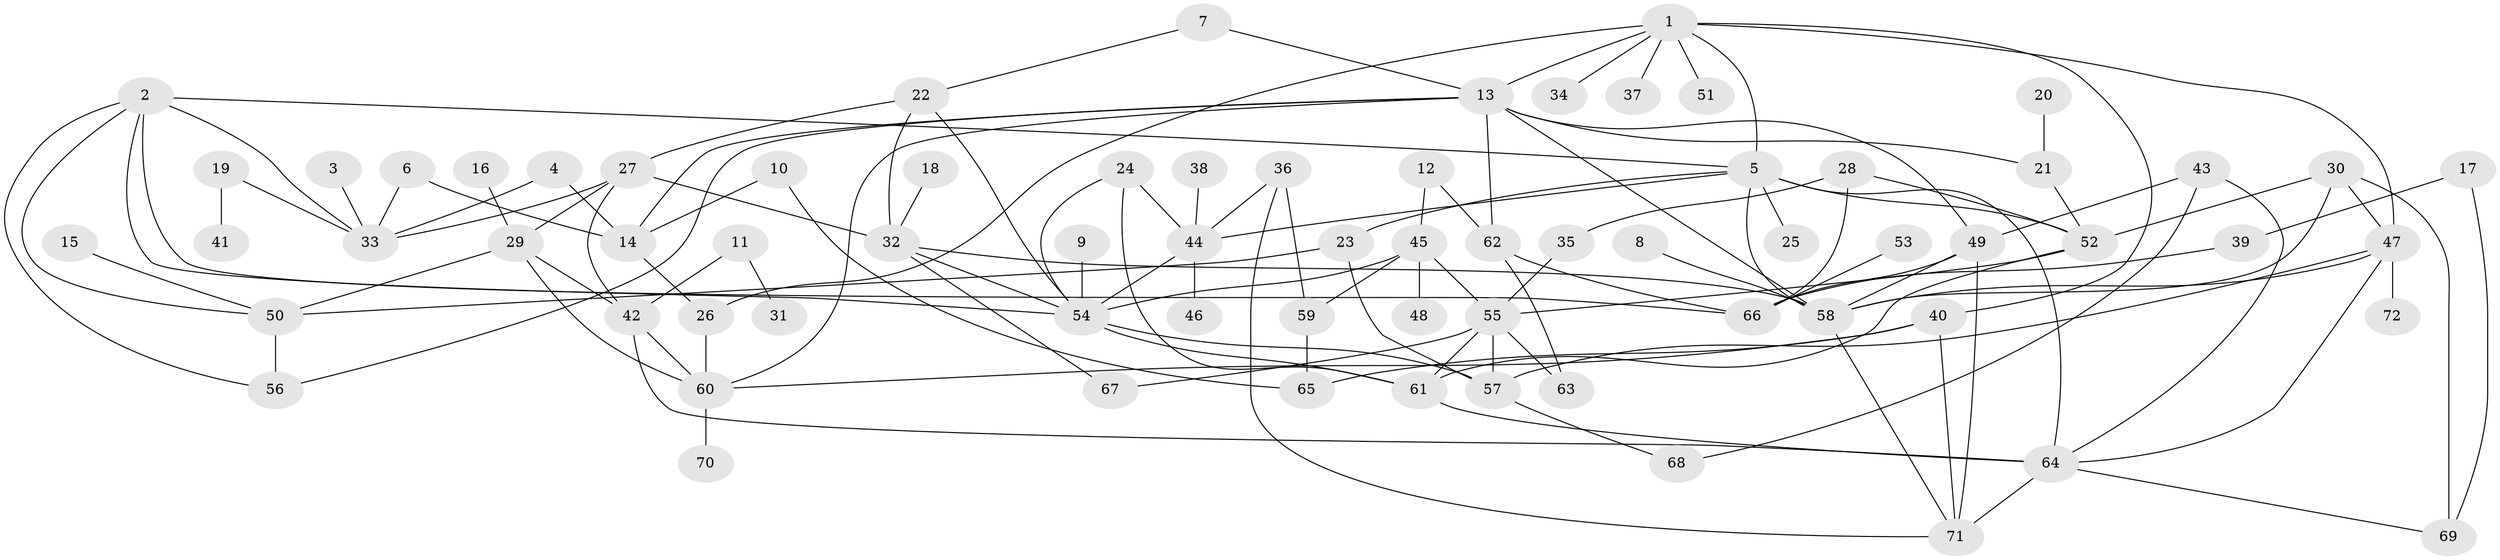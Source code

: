 // original degree distribution, {8: 0.013888888888888888, 6: 0.041666666666666664, 5: 0.06944444444444445, 3: 0.1875, 4: 0.13194444444444445, 7: 0.006944444444444444, 1: 0.22916666666666666, 2: 0.3125, 9: 0.006944444444444444}
// Generated by graph-tools (version 1.1) at 2025/49/03/09/25 03:49:20]
// undirected, 72 vertices, 124 edges
graph export_dot {
graph [start="1"]
  node [color=gray90,style=filled];
  1;
  2;
  3;
  4;
  5;
  6;
  7;
  8;
  9;
  10;
  11;
  12;
  13;
  14;
  15;
  16;
  17;
  18;
  19;
  20;
  21;
  22;
  23;
  24;
  25;
  26;
  27;
  28;
  29;
  30;
  31;
  32;
  33;
  34;
  35;
  36;
  37;
  38;
  39;
  40;
  41;
  42;
  43;
  44;
  45;
  46;
  47;
  48;
  49;
  50;
  51;
  52;
  53;
  54;
  55;
  56;
  57;
  58;
  59;
  60;
  61;
  62;
  63;
  64;
  65;
  66;
  67;
  68;
  69;
  70;
  71;
  72;
  1 -- 5 [weight=1.0];
  1 -- 13 [weight=1.0];
  1 -- 26 [weight=1.0];
  1 -- 34 [weight=1.0];
  1 -- 37 [weight=1.0];
  1 -- 40 [weight=1.0];
  1 -- 47 [weight=1.0];
  1 -- 51 [weight=1.0];
  2 -- 5 [weight=1.0];
  2 -- 33 [weight=1.0];
  2 -- 50 [weight=1.0];
  2 -- 54 [weight=1.0];
  2 -- 56 [weight=1.0];
  2 -- 66 [weight=1.0];
  3 -- 33 [weight=1.0];
  4 -- 14 [weight=1.0];
  4 -- 33 [weight=1.0];
  5 -- 23 [weight=1.0];
  5 -- 25 [weight=1.0];
  5 -- 44 [weight=1.0];
  5 -- 52 [weight=1.0];
  5 -- 58 [weight=1.0];
  5 -- 64 [weight=1.0];
  6 -- 14 [weight=1.0];
  6 -- 33 [weight=1.0];
  7 -- 13 [weight=1.0];
  7 -- 22 [weight=1.0];
  8 -- 58 [weight=1.0];
  9 -- 54 [weight=1.0];
  10 -- 14 [weight=1.0];
  10 -- 65 [weight=1.0];
  11 -- 31 [weight=1.0];
  11 -- 42 [weight=1.0];
  12 -- 45 [weight=1.0];
  12 -- 62 [weight=1.0];
  13 -- 14 [weight=1.0];
  13 -- 21 [weight=1.0];
  13 -- 49 [weight=1.0];
  13 -- 56 [weight=1.0];
  13 -- 58 [weight=1.0];
  13 -- 60 [weight=1.0];
  13 -- 62 [weight=1.0];
  14 -- 26 [weight=1.0];
  15 -- 50 [weight=1.0];
  16 -- 29 [weight=1.0];
  17 -- 39 [weight=1.0];
  17 -- 69 [weight=1.0];
  18 -- 32 [weight=1.0];
  19 -- 33 [weight=1.0];
  19 -- 41 [weight=1.0];
  20 -- 21 [weight=1.0];
  21 -- 52 [weight=1.0];
  22 -- 27 [weight=1.0];
  22 -- 32 [weight=1.0];
  22 -- 54 [weight=1.0];
  23 -- 50 [weight=1.0];
  23 -- 57 [weight=1.0];
  24 -- 44 [weight=1.0];
  24 -- 54 [weight=1.0];
  24 -- 61 [weight=1.0];
  26 -- 60 [weight=1.0];
  27 -- 29 [weight=1.0];
  27 -- 32 [weight=1.0];
  27 -- 33 [weight=1.0];
  27 -- 42 [weight=1.0];
  28 -- 35 [weight=1.0];
  28 -- 52 [weight=1.0];
  28 -- 66 [weight=1.0];
  29 -- 42 [weight=1.0];
  29 -- 50 [weight=1.0];
  29 -- 60 [weight=1.0];
  30 -- 47 [weight=1.0];
  30 -- 52 [weight=1.0];
  30 -- 58 [weight=1.0];
  30 -- 69 [weight=1.0];
  32 -- 54 [weight=1.0];
  32 -- 58 [weight=1.0];
  32 -- 67 [weight=1.0];
  35 -- 55 [weight=1.0];
  36 -- 44 [weight=1.0];
  36 -- 59 [weight=2.0];
  36 -- 71 [weight=1.0];
  38 -- 44 [weight=1.0];
  39 -- 66 [weight=1.0];
  40 -- 60 [weight=1.0];
  40 -- 65 [weight=1.0];
  40 -- 71 [weight=1.0];
  42 -- 60 [weight=1.0];
  42 -- 64 [weight=1.0];
  43 -- 49 [weight=1.0];
  43 -- 64 [weight=1.0];
  43 -- 68 [weight=1.0];
  44 -- 46 [weight=1.0];
  44 -- 54 [weight=1.0];
  45 -- 48 [weight=1.0];
  45 -- 54 [weight=1.0];
  45 -- 55 [weight=1.0];
  45 -- 59 [weight=1.0];
  47 -- 57 [weight=1.0];
  47 -- 58 [weight=1.0];
  47 -- 64 [weight=1.0];
  47 -- 72 [weight=1.0];
  49 -- 58 [weight=1.0];
  49 -- 66 [weight=1.0];
  49 -- 71 [weight=1.0];
  50 -- 56 [weight=1.0];
  52 -- 55 [weight=1.0];
  52 -- 61 [weight=1.0];
  53 -- 66 [weight=1.0];
  54 -- 57 [weight=1.0];
  54 -- 61 [weight=1.0];
  55 -- 57 [weight=1.0];
  55 -- 61 [weight=2.0];
  55 -- 63 [weight=1.0];
  55 -- 67 [weight=1.0];
  57 -- 68 [weight=1.0];
  58 -- 71 [weight=1.0];
  59 -- 65 [weight=1.0];
  60 -- 70 [weight=1.0];
  61 -- 64 [weight=1.0];
  62 -- 63 [weight=1.0];
  62 -- 66 [weight=1.0];
  64 -- 69 [weight=1.0];
  64 -- 71 [weight=1.0];
}
